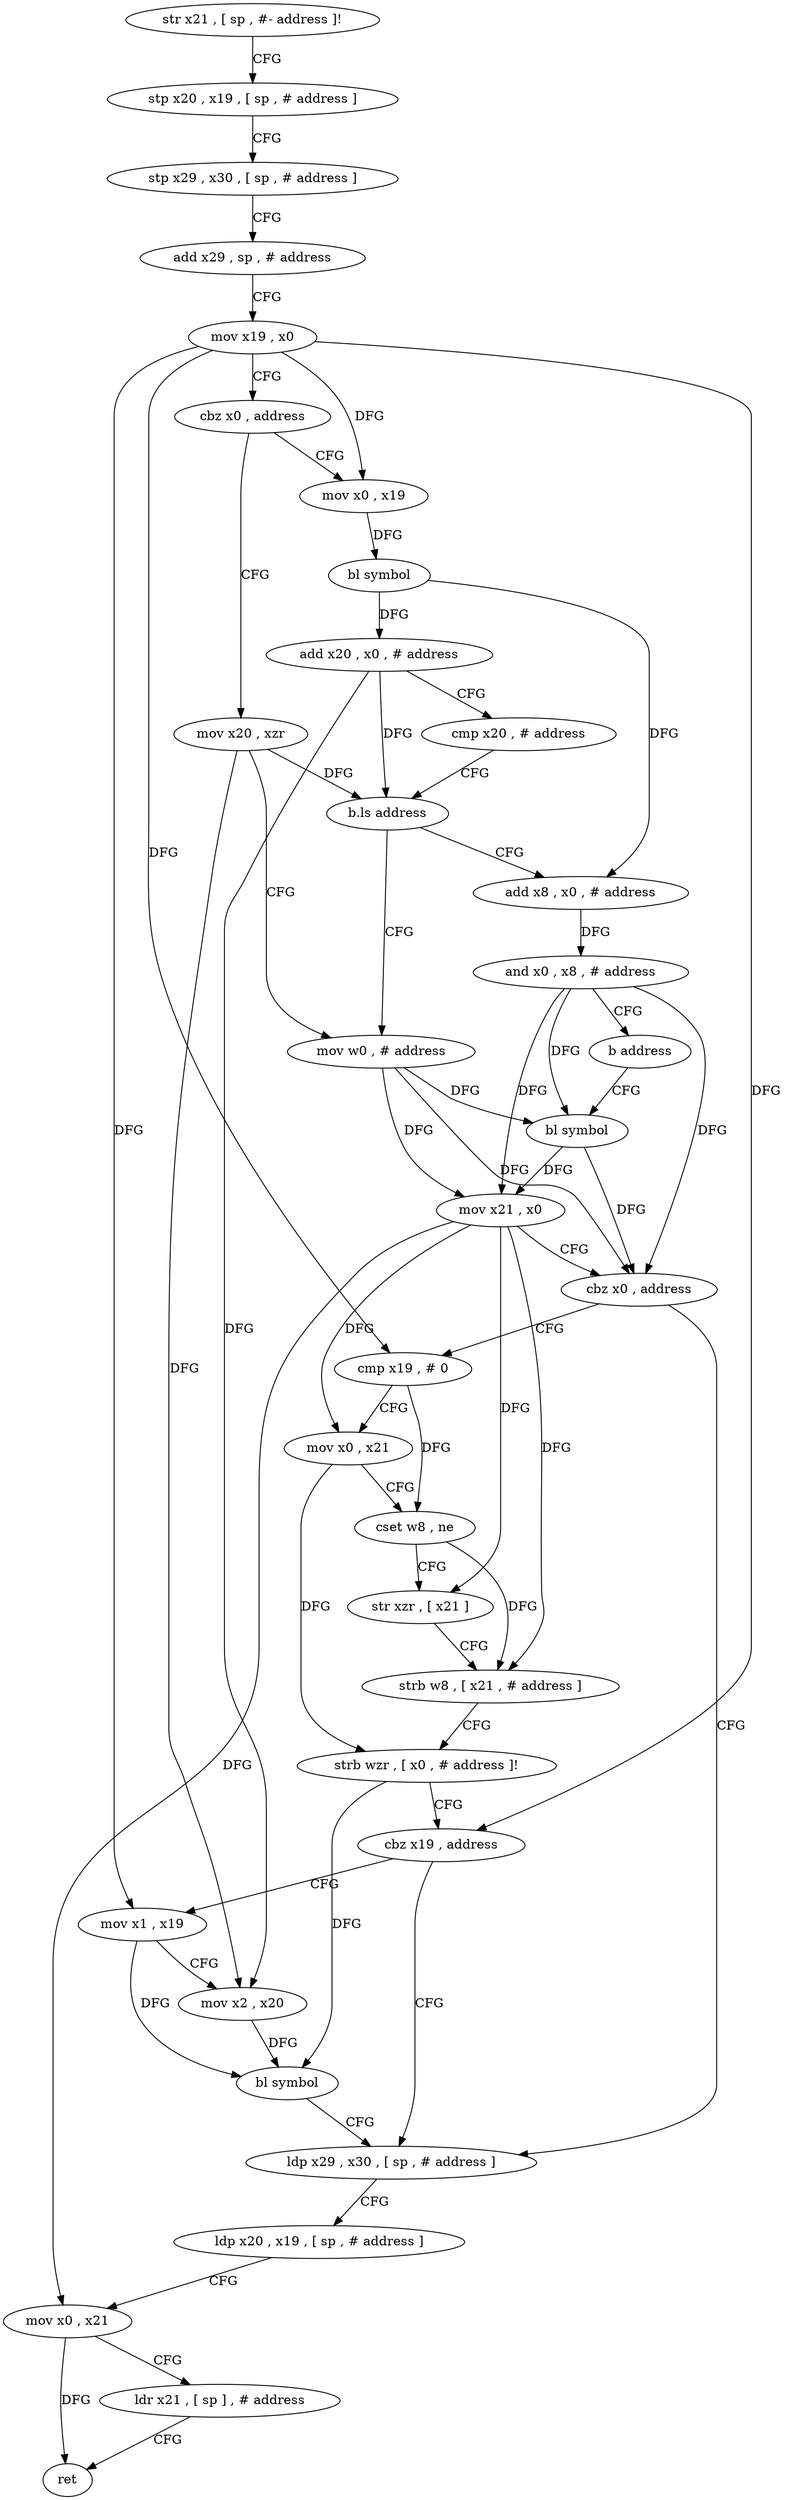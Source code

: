digraph "func" {
"4268204" [label = "str x21 , [ sp , #- address ]!" ]
"4268208" [label = "stp x20 , x19 , [ sp , # address ]" ]
"4268212" [label = "stp x29 , x30 , [ sp , # address ]" ]
"4268216" [label = "add x29 , sp , # address" ]
"4268220" [label = "mov x19 , x0" ]
"4268224" [label = "cbz x0 , address" ]
"4268260" [label = "mov x20 , xzr" ]
"4268228" [label = "mov x0 , x19" ]
"4268264" [label = "mov w0 , # address" ]
"4268232" [label = "bl symbol" ]
"4268236" [label = "add x20 , x0 , # address" ]
"4268240" [label = "cmp x20 , # address" ]
"4268244" [label = "b.ls address" ]
"4268248" [label = "add x8 , x0 , # address" ]
"4268320" [label = "ldp x29 , x30 , [ sp , # address ]" ]
"4268324" [label = "ldp x20 , x19 , [ sp , # address ]" ]
"4268328" [label = "mov x0 , x21" ]
"4268332" [label = "ldr x21 , [ sp ] , # address" ]
"4268336" [label = "ret" ]
"4268280" [label = "cmp x19 , # 0" ]
"4268284" [label = "mov x0 , x21" ]
"4268288" [label = "cset w8 , ne" ]
"4268292" [label = "str xzr , [ x21 ]" ]
"4268296" [label = "strb w8 , [ x21 , # address ]" ]
"4268300" [label = "strb wzr , [ x0 , # address ]!" ]
"4268304" [label = "cbz x19 , address" ]
"4268308" [label = "mov x1 , x19" ]
"4268268" [label = "bl symbol" ]
"4268252" [label = "and x0 , x8 , # address" ]
"4268256" [label = "b address" ]
"4268312" [label = "mov x2 , x20" ]
"4268316" [label = "bl symbol" ]
"4268272" [label = "mov x21 , x0" ]
"4268276" [label = "cbz x0 , address" ]
"4268204" -> "4268208" [ label = "CFG" ]
"4268208" -> "4268212" [ label = "CFG" ]
"4268212" -> "4268216" [ label = "CFG" ]
"4268216" -> "4268220" [ label = "CFG" ]
"4268220" -> "4268224" [ label = "CFG" ]
"4268220" -> "4268228" [ label = "DFG" ]
"4268220" -> "4268280" [ label = "DFG" ]
"4268220" -> "4268304" [ label = "DFG" ]
"4268220" -> "4268308" [ label = "DFG" ]
"4268224" -> "4268260" [ label = "CFG" ]
"4268224" -> "4268228" [ label = "CFG" ]
"4268260" -> "4268264" [ label = "CFG" ]
"4268260" -> "4268244" [ label = "DFG" ]
"4268260" -> "4268312" [ label = "DFG" ]
"4268228" -> "4268232" [ label = "DFG" ]
"4268264" -> "4268268" [ label = "DFG" ]
"4268264" -> "4268272" [ label = "DFG" ]
"4268264" -> "4268276" [ label = "DFG" ]
"4268232" -> "4268236" [ label = "DFG" ]
"4268232" -> "4268248" [ label = "DFG" ]
"4268236" -> "4268240" [ label = "CFG" ]
"4268236" -> "4268244" [ label = "DFG" ]
"4268236" -> "4268312" [ label = "DFG" ]
"4268240" -> "4268244" [ label = "CFG" ]
"4268244" -> "4268264" [ label = "CFG" ]
"4268244" -> "4268248" [ label = "CFG" ]
"4268248" -> "4268252" [ label = "DFG" ]
"4268320" -> "4268324" [ label = "CFG" ]
"4268324" -> "4268328" [ label = "CFG" ]
"4268328" -> "4268332" [ label = "CFG" ]
"4268328" -> "4268336" [ label = "DFG" ]
"4268332" -> "4268336" [ label = "CFG" ]
"4268280" -> "4268284" [ label = "CFG" ]
"4268280" -> "4268288" [ label = "DFG" ]
"4268284" -> "4268288" [ label = "CFG" ]
"4268284" -> "4268300" [ label = "DFG" ]
"4268288" -> "4268292" [ label = "CFG" ]
"4268288" -> "4268296" [ label = "DFG" ]
"4268292" -> "4268296" [ label = "CFG" ]
"4268296" -> "4268300" [ label = "CFG" ]
"4268300" -> "4268304" [ label = "CFG" ]
"4268300" -> "4268316" [ label = "DFG" ]
"4268304" -> "4268320" [ label = "CFG" ]
"4268304" -> "4268308" [ label = "CFG" ]
"4268308" -> "4268312" [ label = "CFG" ]
"4268308" -> "4268316" [ label = "DFG" ]
"4268268" -> "4268272" [ label = "DFG" ]
"4268268" -> "4268276" [ label = "DFG" ]
"4268252" -> "4268256" [ label = "CFG" ]
"4268252" -> "4268268" [ label = "DFG" ]
"4268252" -> "4268272" [ label = "DFG" ]
"4268252" -> "4268276" [ label = "DFG" ]
"4268256" -> "4268268" [ label = "CFG" ]
"4268312" -> "4268316" [ label = "DFG" ]
"4268316" -> "4268320" [ label = "CFG" ]
"4268272" -> "4268276" [ label = "CFG" ]
"4268272" -> "4268328" [ label = "DFG" ]
"4268272" -> "4268284" [ label = "DFG" ]
"4268272" -> "4268292" [ label = "DFG" ]
"4268272" -> "4268296" [ label = "DFG" ]
"4268276" -> "4268320" [ label = "CFG" ]
"4268276" -> "4268280" [ label = "CFG" ]
}
